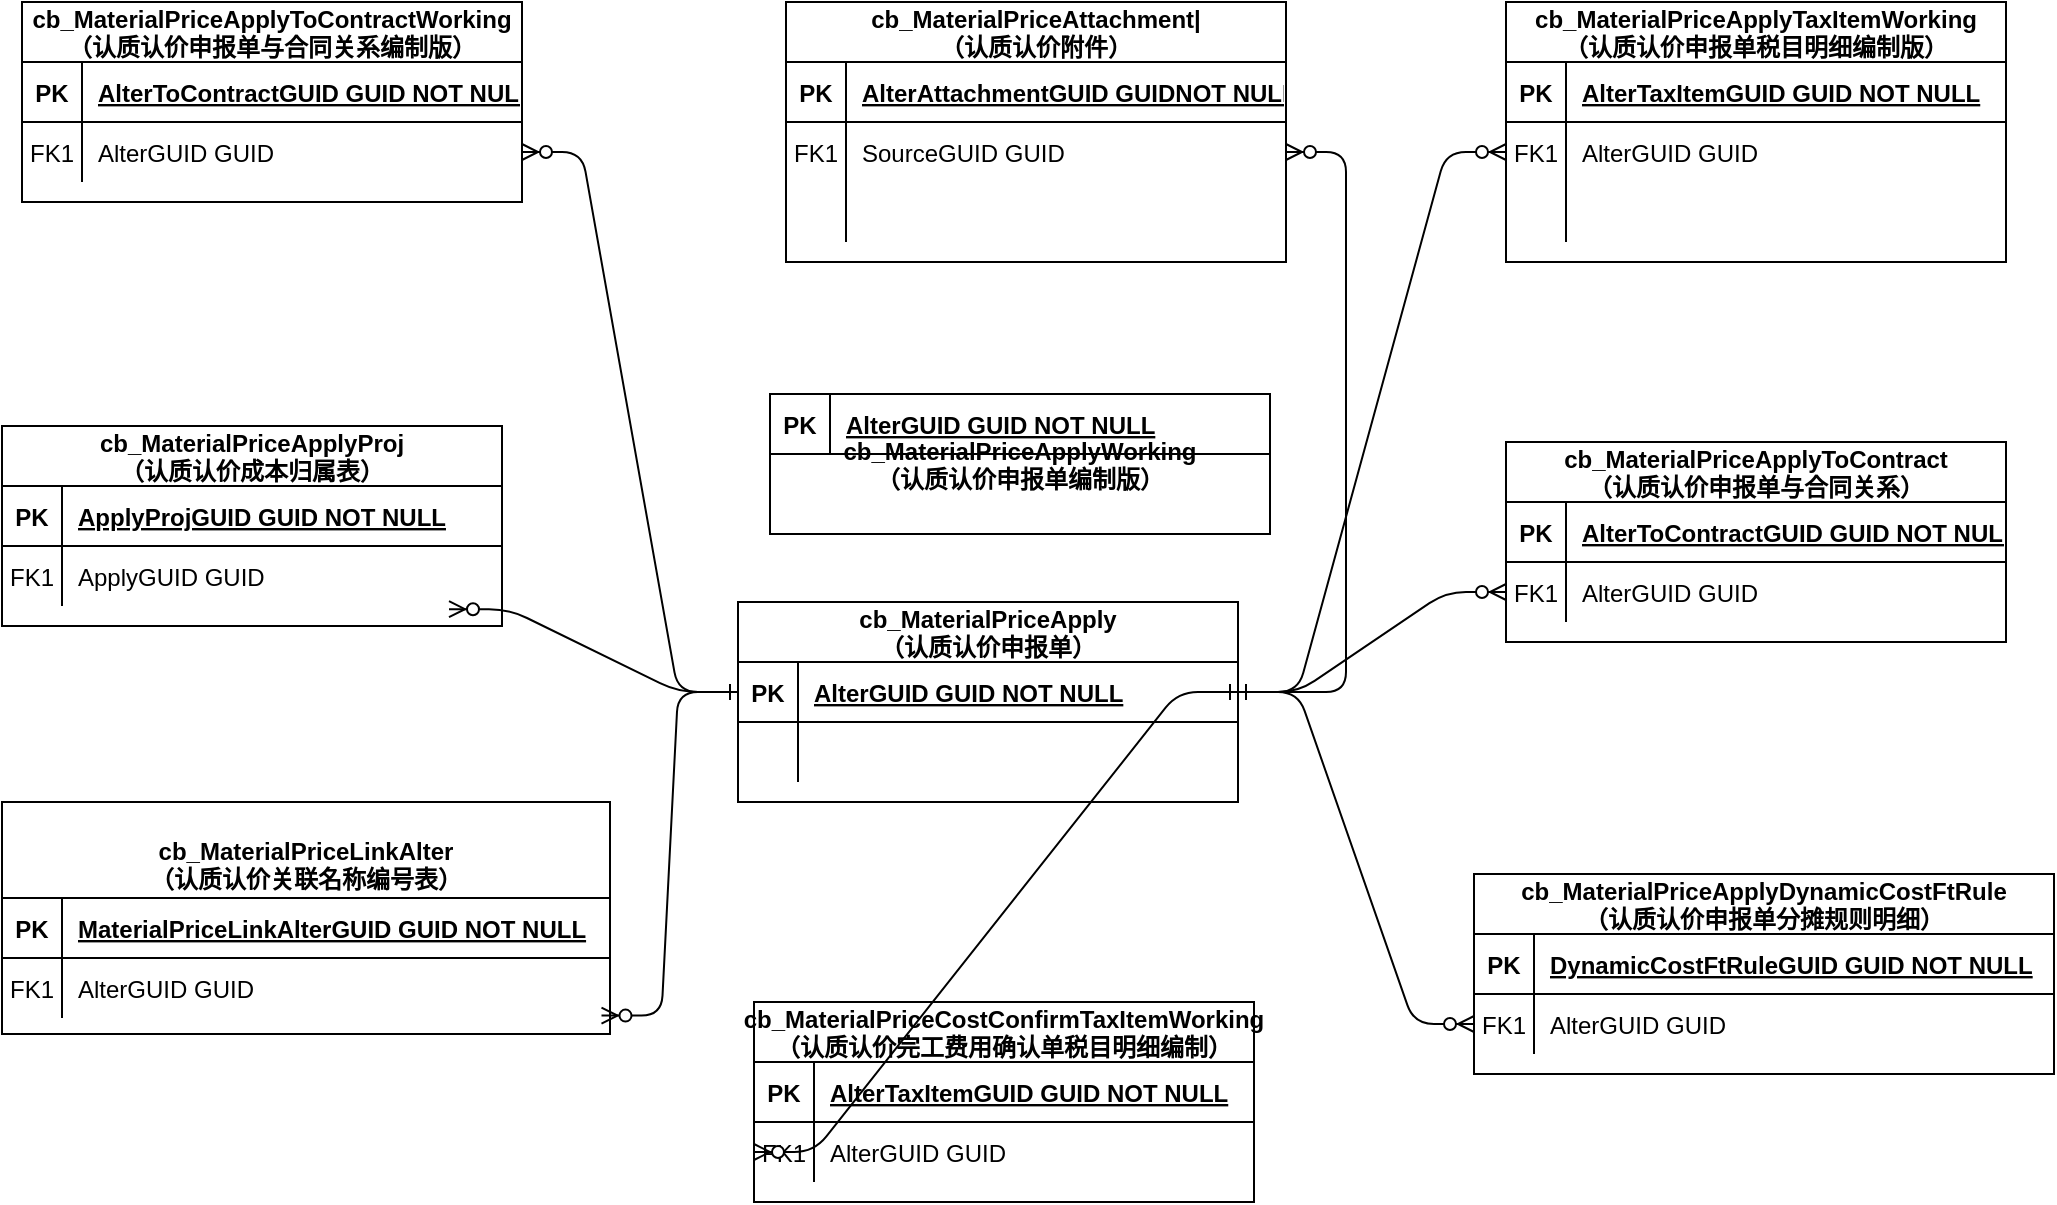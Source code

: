 <mxfile compressed="true" version="14.8.4" type="github"><diagram id="R2lEEEUBdFMjLlhIrx00" name="Page-1"><mxGraphModel dx="1550" dy="844" grid="1" gridSize="8" guides="1" tooltips="1" connect="1" arrows="1" fold="1" page="1" pageScale="1" pageWidth="1200" pageHeight="1920" math="0" shadow="0" extFonts="Permanent Marker^https://fonts.googleapis.com/css?family=Permanent+Marker"><root><mxCell id="0"/><mxCell id="1" parent="0"/><mxCell id="C-vyLk0tnHw3VtMMgP7b-1" value="" style="edgeStyle=entityRelationEdgeStyle;endArrow=ERzeroToMany;startArrow=ERone;endFill=1;startFill=0;" parent="1" source="C-vyLk0tnHw3VtMMgP7b-24" target="C-vyLk0tnHw3VtMMgP7b-6" edge="1"><mxGeometry width="100" height="100" relative="1" as="geometry"><mxPoint x="364" y="732" as="sourcePoint"/><mxPoint x="464" y="632" as="targetPoint"/></mxGeometry></mxCell><mxCell id="C-vyLk0tnHw3VtMMgP7b-12" value="" style="edgeStyle=entityRelationEdgeStyle;endArrow=ERzeroToMany;startArrow=ERone;endFill=1;startFill=0;" parent="1" source="C-vyLk0tnHw3VtMMgP7b-24" target="C-vyLk0tnHw3VtMMgP7b-17" edge="1"><mxGeometry width="100" height="100" relative="1" as="geometry"><mxPoint x="374" y="182" as="sourcePoint"/><mxPoint x="484" y="217" as="targetPoint"/></mxGeometry></mxCell><mxCell id="C-vyLk0tnHw3VtMMgP7b-2" value="cb_MaterialPriceAttachment|&#10;（认质认价附件）" style="shape=table;startSize=30;container=1;collapsible=1;childLayout=tableLayout;fixedRows=1;rowLines=0;fontStyle=1;align=center;resizeLast=1;" parent="1" vertex="1"><mxGeometry x="432" y="20" width="250" height="130" as="geometry"/></mxCell><mxCell id="C-vyLk0tnHw3VtMMgP7b-3" value="" style="shape=partialRectangle;collapsible=0;dropTarget=0;pointerEvents=0;fillColor=none;points=[[0,0.5],[1,0.5]];portConstraint=eastwest;top=0;left=0;right=0;bottom=1;" parent="C-vyLk0tnHw3VtMMgP7b-2" vertex="1"><mxGeometry y="30" width="250" height="30" as="geometry"/></mxCell><mxCell id="C-vyLk0tnHw3VtMMgP7b-4" value="PK" style="shape=partialRectangle;overflow=hidden;connectable=0;fillColor=none;top=0;left=0;bottom=0;right=0;fontStyle=1;" parent="C-vyLk0tnHw3VtMMgP7b-3" vertex="1"><mxGeometry width="30" height="30" as="geometry"/></mxCell><mxCell id="C-vyLk0tnHw3VtMMgP7b-5" value="AlterAttachmentGUID GUIDNOT NULL " style="shape=partialRectangle;overflow=hidden;connectable=0;fillColor=none;top=0;left=0;bottom=0;right=0;align=left;spacingLeft=6;fontStyle=5;" parent="C-vyLk0tnHw3VtMMgP7b-3" vertex="1"><mxGeometry x="30" width="220" height="30" as="geometry"/></mxCell><mxCell id="C-vyLk0tnHw3VtMMgP7b-6" value="" style="shape=partialRectangle;collapsible=0;dropTarget=0;pointerEvents=0;fillColor=none;points=[[0,0.5],[1,0.5]];portConstraint=eastwest;top=0;left=0;right=0;bottom=0;" parent="C-vyLk0tnHw3VtMMgP7b-2" vertex="1"><mxGeometry y="60" width="250" height="30" as="geometry"/></mxCell><mxCell id="C-vyLk0tnHw3VtMMgP7b-7" value="FK1" style="shape=partialRectangle;overflow=hidden;connectable=0;fillColor=none;top=0;left=0;bottom=0;right=0;" parent="C-vyLk0tnHw3VtMMgP7b-6" vertex="1"><mxGeometry width="30" height="30" as="geometry"/></mxCell><mxCell id="C-vyLk0tnHw3VtMMgP7b-8" value="SourceGUID GUID " style="shape=partialRectangle;overflow=hidden;connectable=0;fillColor=none;top=0;left=0;bottom=0;right=0;align=left;spacingLeft=6;" parent="C-vyLk0tnHw3VtMMgP7b-6" vertex="1"><mxGeometry x="30" width="220" height="30" as="geometry"/></mxCell><mxCell id="C-vyLk0tnHw3VtMMgP7b-9" value="" style="shape=partialRectangle;collapsible=0;dropTarget=0;pointerEvents=0;fillColor=none;points=[[0,0.5],[1,0.5]];portConstraint=eastwest;top=0;left=0;right=0;bottom=0;" parent="C-vyLk0tnHw3VtMMgP7b-2" vertex="1"><mxGeometry y="90" width="250" height="30" as="geometry"/></mxCell><mxCell id="C-vyLk0tnHw3VtMMgP7b-10" value="" style="shape=partialRectangle;overflow=hidden;connectable=0;fillColor=none;top=0;left=0;bottom=0;right=0;" parent="C-vyLk0tnHw3VtMMgP7b-9" vertex="1"><mxGeometry width="30" height="30" as="geometry"/></mxCell><mxCell id="C-vyLk0tnHw3VtMMgP7b-11" value="" style="shape=partialRectangle;overflow=hidden;connectable=0;fillColor=none;top=0;left=0;bottom=0;right=0;align=left;spacingLeft=6;" parent="C-vyLk0tnHw3VtMMgP7b-9" vertex="1"><mxGeometry x="30" width="220" height="30" as="geometry"/></mxCell><mxCell id="C-vyLk0tnHw3VtMMgP7b-13" value="cb_MaterialPriceApplyTaxItemWorking&#10;（认质认价申报单税目明细编制版）" style="shape=table;startSize=30;container=1;collapsible=1;childLayout=tableLayout;fixedRows=1;rowLines=0;fontStyle=1;align=center;resizeLast=1;" parent="1" vertex="1"><mxGeometry x="792" y="20" width="250" height="130" as="geometry"/></mxCell><mxCell id="C-vyLk0tnHw3VtMMgP7b-14" value="" style="shape=partialRectangle;collapsible=0;dropTarget=0;pointerEvents=0;fillColor=none;points=[[0,0.5],[1,0.5]];portConstraint=eastwest;top=0;left=0;right=0;bottom=1;" parent="C-vyLk0tnHw3VtMMgP7b-13" vertex="1"><mxGeometry y="30" width="250" height="30" as="geometry"/></mxCell><mxCell id="C-vyLk0tnHw3VtMMgP7b-15" value="PK" style="shape=partialRectangle;overflow=hidden;connectable=0;fillColor=none;top=0;left=0;bottom=0;right=0;fontStyle=1;" parent="C-vyLk0tnHw3VtMMgP7b-14" vertex="1"><mxGeometry width="30" height="30" as="geometry"/></mxCell><mxCell id="C-vyLk0tnHw3VtMMgP7b-16" value="AlterTaxItemGUID GUID NOT NULL " style="shape=partialRectangle;overflow=hidden;connectable=0;fillColor=none;top=0;left=0;bottom=0;right=0;align=left;spacingLeft=6;fontStyle=5;" parent="C-vyLk0tnHw3VtMMgP7b-14" vertex="1"><mxGeometry x="30" width="220" height="30" as="geometry"/></mxCell><mxCell id="C-vyLk0tnHw3VtMMgP7b-17" value="" style="shape=partialRectangle;collapsible=0;dropTarget=0;pointerEvents=0;fillColor=none;points=[[0,0.5],[1,0.5]];portConstraint=eastwest;top=0;left=0;right=0;bottom=0;" parent="C-vyLk0tnHw3VtMMgP7b-13" vertex="1"><mxGeometry y="60" width="250" height="30" as="geometry"/></mxCell><mxCell id="C-vyLk0tnHw3VtMMgP7b-18" value="FK1" style="shape=partialRectangle;overflow=hidden;connectable=0;fillColor=none;top=0;left=0;bottom=0;right=0;" parent="C-vyLk0tnHw3VtMMgP7b-17" vertex="1"><mxGeometry width="30" height="30" as="geometry"/></mxCell><mxCell id="C-vyLk0tnHw3VtMMgP7b-19" value="AlterGUID GUID " style="shape=partialRectangle;overflow=hidden;connectable=0;fillColor=none;top=0;left=0;bottom=0;right=0;align=left;spacingLeft=6;" parent="C-vyLk0tnHw3VtMMgP7b-17" vertex="1"><mxGeometry x="30" width="220" height="30" as="geometry"/></mxCell><mxCell id="C-vyLk0tnHw3VtMMgP7b-20" value="" style="shape=partialRectangle;collapsible=0;dropTarget=0;pointerEvents=0;fillColor=none;points=[[0,0.5],[1,0.5]];portConstraint=eastwest;top=0;left=0;right=0;bottom=0;" parent="C-vyLk0tnHw3VtMMgP7b-13" vertex="1"><mxGeometry y="90" width="250" height="30" as="geometry"/></mxCell><mxCell id="C-vyLk0tnHw3VtMMgP7b-21" value="" style="shape=partialRectangle;overflow=hidden;connectable=0;fillColor=none;top=0;left=0;bottom=0;right=0;" parent="C-vyLk0tnHw3VtMMgP7b-20" vertex="1"><mxGeometry width="30" height="30" as="geometry"/></mxCell><mxCell id="C-vyLk0tnHw3VtMMgP7b-22" value="" style="shape=partialRectangle;overflow=hidden;connectable=0;fillColor=none;top=0;left=0;bottom=0;right=0;align=left;spacingLeft=6;" parent="C-vyLk0tnHw3VtMMgP7b-20" vertex="1"><mxGeometry x="30" width="220" height="30" as="geometry"/></mxCell><mxCell id="C-vyLk0tnHw3VtMMgP7b-23" value="cb_MaterialPriceApply&#10;（认质认价申报单）" style="shape=table;startSize=30;container=1;collapsible=1;childLayout=tableLayout;fixedRows=1;rowLines=0;fontStyle=1;align=center;resizeLast=1;" parent="1" vertex="1"><mxGeometry x="408" y="320" width="250" height="100" as="geometry"/></mxCell><mxCell id="C-vyLk0tnHw3VtMMgP7b-24" value="" style="shape=partialRectangle;collapsible=0;dropTarget=0;pointerEvents=0;fillColor=none;points=[[0,0.5],[1,0.5]];portConstraint=eastwest;top=0;left=0;right=0;bottom=1;" parent="C-vyLk0tnHw3VtMMgP7b-23" vertex="1"><mxGeometry y="30" width="250" height="30" as="geometry"/></mxCell><mxCell id="C-vyLk0tnHw3VtMMgP7b-25" value="PK" style="shape=partialRectangle;overflow=hidden;connectable=0;fillColor=none;top=0;left=0;bottom=0;right=0;fontStyle=1;" parent="C-vyLk0tnHw3VtMMgP7b-24" vertex="1"><mxGeometry width="30" height="30" as="geometry"/></mxCell><mxCell id="C-vyLk0tnHw3VtMMgP7b-26" value="AlterGUID GUID NOT NULL " style="shape=partialRectangle;overflow=hidden;connectable=0;fillColor=none;top=0;left=0;bottom=0;right=0;align=left;spacingLeft=6;fontStyle=5;" parent="C-vyLk0tnHw3VtMMgP7b-24" vertex="1"><mxGeometry x="30" width="220" height="30" as="geometry"/></mxCell><mxCell id="C-vyLk0tnHw3VtMMgP7b-27" value="" style="shape=partialRectangle;collapsible=0;dropTarget=0;pointerEvents=0;fillColor=none;points=[[0,0.5],[1,0.5]];portConstraint=eastwest;top=0;left=0;right=0;bottom=0;" parent="C-vyLk0tnHw3VtMMgP7b-23" vertex="1"><mxGeometry y="60" width="250" height="30" as="geometry"/></mxCell><mxCell id="C-vyLk0tnHw3VtMMgP7b-28" value="" style="shape=partialRectangle;overflow=hidden;connectable=0;fillColor=none;top=0;left=0;bottom=0;right=0;" parent="C-vyLk0tnHw3VtMMgP7b-27" vertex="1"><mxGeometry width="30" height="30" as="geometry"/></mxCell><mxCell id="C-vyLk0tnHw3VtMMgP7b-29" value="" style="shape=partialRectangle;overflow=hidden;connectable=0;fillColor=none;top=0;left=0;bottom=0;right=0;align=left;spacingLeft=6;" parent="C-vyLk0tnHw3VtMMgP7b-27" vertex="1"><mxGeometry x="30" width="220" height="30" as="geometry"/></mxCell><mxCell id="GNMlt4lICyYsORK2mgcK-3" value="cb_MaterialPriceCostConfirmTaxItemWorking&#10;（认质认价完工费用确认单税目明细编制）" style="shape=table;startSize=30;container=1;collapsible=1;childLayout=tableLayout;fixedRows=1;rowLines=0;fontStyle=1;align=center;resizeLast=1;" vertex="1" parent="1"><mxGeometry x="416" y="520" width="250" height="100" as="geometry"/></mxCell><mxCell id="GNMlt4lICyYsORK2mgcK-4" value="" style="shape=partialRectangle;collapsible=0;dropTarget=0;pointerEvents=0;fillColor=none;points=[[0,0.5],[1,0.5]];portConstraint=eastwest;top=0;left=0;right=0;bottom=1;" vertex="1" parent="GNMlt4lICyYsORK2mgcK-3"><mxGeometry y="30" width="250" height="30" as="geometry"/></mxCell><mxCell id="GNMlt4lICyYsORK2mgcK-5" value="PK" style="shape=partialRectangle;overflow=hidden;connectable=0;fillColor=none;top=0;left=0;bottom=0;right=0;fontStyle=1;" vertex="1" parent="GNMlt4lICyYsORK2mgcK-4"><mxGeometry width="30" height="30" as="geometry"/></mxCell><mxCell id="GNMlt4lICyYsORK2mgcK-6" value="AlterTaxItemGUID GUID NOT NULL " style="shape=partialRectangle;overflow=hidden;connectable=0;fillColor=none;top=0;left=0;bottom=0;right=0;align=left;spacingLeft=6;fontStyle=5;" vertex="1" parent="GNMlt4lICyYsORK2mgcK-4"><mxGeometry x="30" width="220" height="30" as="geometry"/></mxCell><mxCell id="GNMlt4lICyYsORK2mgcK-7" value="" style="shape=partialRectangle;collapsible=0;dropTarget=0;pointerEvents=0;fillColor=none;points=[[0,0.5],[1,0.5]];portConstraint=eastwest;top=0;left=0;right=0;bottom=0;" vertex="1" parent="GNMlt4lICyYsORK2mgcK-3"><mxGeometry y="60" width="250" height="30" as="geometry"/></mxCell><mxCell id="GNMlt4lICyYsORK2mgcK-8" value="FK1" style="shape=partialRectangle;overflow=hidden;connectable=0;fillColor=none;top=0;left=0;bottom=0;right=0;" vertex="1" parent="GNMlt4lICyYsORK2mgcK-7"><mxGeometry width="30" height="30" as="geometry"/></mxCell><mxCell id="GNMlt4lICyYsORK2mgcK-9" value="AlterGUID GUID" style="shape=partialRectangle;overflow=hidden;connectable=0;fillColor=none;top=0;left=0;bottom=0;right=0;align=left;spacingLeft=6;" vertex="1" parent="GNMlt4lICyYsORK2mgcK-7"><mxGeometry x="30" width="220" height="30" as="geometry"/></mxCell><mxCell id="GNMlt4lICyYsORK2mgcK-11" value="cb_MaterialPriceApplyToContract&#10;（认质认价申报单与合同关系）" style="shape=table;startSize=30;container=1;collapsible=1;childLayout=tableLayout;fixedRows=1;rowLines=0;fontStyle=1;align=center;resizeLast=1;" vertex="1" parent="1"><mxGeometry x="792" y="240" width="250" height="100" as="geometry"/></mxCell><mxCell id="GNMlt4lICyYsORK2mgcK-12" value="" style="shape=partialRectangle;collapsible=0;dropTarget=0;pointerEvents=0;fillColor=none;points=[[0,0.5],[1,0.5]];portConstraint=eastwest;top=0;left=0;right=0;bottom=1;" vertex="1" parent="GNMlt4lICyYsORK2mgcK-11"><mxGeometry y="30" width="250" height="30" as="geometry"/></mxCell><mxCell id="GNMlt4lICyYsORK2mgcK-13" value="PK" style="shape=partialRectangle;overflow=hidden;connectable=0;fillColor=none;top=0;left=0;bottom=0;right=0;fontStyle=1;" vertex="1" parent="GNMlt4lICyYsORK2mgcK-12"><mxGeometry width="30" height="30" as="geometry"/></mxCell><mxCell id="GNMlt4lICyYsORK2mgcK-14" value="AlterToContractGUID GUID NOT NULL " style="shape=partialRectangle;overflow=hidden;connectable=0;fillColor=none;top=0;left=0;bottom=0;right=0;align=left;spacingLeft=6;fontStyle=5;" vertex="1" parent="GNMlt4lICyYsORK2mgcK-12"><mxGeometry x="30" width="220" height="30" as="geometry"/></mxCell><mxCell id="GNMlt4lICyYsORK2mgcK-15" value="" style="shape=partialRectangle;collapsible=0;dropTarget=0;pointerEvents=0;fillColor=none;points=[[0,0.5],[1,0.5]];portConstraint=eastwest;top=0;left=0;right=0;bottom=0;" vertex="1" parent="GNMlt4lICyYsORK2mgcK-11"><mxGeometry y="60" width="250" height="30" as="geometry"/></mxCell><mxCell id="GNMlt4lICyYsORK2mgcK-16" value="FK1" style="shape=partialRectangle;overflow=hidden;connectable=0;fillColor=none;top=0;left=0;bottom=0;right=0;" vertex="1" parent="GNMlt4lICyYsORK2mgcK-15"><mxGeometry width="30" height="30" as="geometry"/></mxCell><mxCell id="GNMlt4lICyYsORK2mgcK-17" value="AlterGUID GUID" style="shape=partialRectangle;overflow=hidden;connectable=0;fillColor=none;top=0;left=0;bottom=0;right=0;align=left;spacingLeft=6;" vertex="1" parent="GNMlt4lICyYsORK2mgcK-15"><mxGeometry x="30" width="220" height="30" as="geometry"/></mxCell><mxCell id="GNMlt4lICyYsORK2mgcK-21" value="cb_MaterialPriceApplyDynamicCostFtRule&#10;（认质认价申报单分摊规则明细）" style="shape=table;startSize=30;container=1;collapsible=1;childLayout=tableLayout;fixedRows=1;rowLines=0;fontStyle=1;align=center;resizeLast=1;" vertex="1" parent="1"><mxGeometry x="776" y="456" width="290" height="100" as="geometry"/></mxCell><mxCell id="GNMlt4lICyYsORK2mgcK-22" value="" style="shape=partialRectangle;collapsible=0;dropTarget=0;pointerEvents=0;fillColor=none;points=[[0,0.5],[1,0.5]];portConstraint=eastwest;top=0;left=0;right=0;bottom=1;" vertex="1" parent="GNMlt4lICyYsORK2mgcK-21"><mxGeometry y="30" width="290" height="30" as="geometry"/></mxCell><mxCell id="GNMlt4lICyYsORK2mgcK-23" value="PK" style="shape=partialRectangle;overflow=hidden;connectable=0;fillColor=none;top=0;left=0;bottom=0;right=0;fontStyle=1;" vertex="1" parent="GNMlt4lICyYsORK2mgcK-22"><mxGeometry width="30" height="30" as="geometry"/></mxCell><mxCell id="GNMlt4lICyYsORK2mgcK-24" value="DynamicCostFtRuleGUID GUID NOT NULL " style="shape=partialRectangle;overflow=hidden;connectable=0;fillColor=none;top=0;left=0;bottom=0;right=0;align=left;spacingLeft=6;fontStyle=5;" vertex="1" parent="GNMlt4lICyYsORK2mgcK-22"><mxGeometry x="30" width="260" height="30" as="geometry"/></mxCell><mxCell id="GNMlt4lICyYsORK2mgcK-25" value="" style="shape=partialRectangle;collapsible=0;dropTarget=0;pointerEvents=0;fillColor=none;points=[[0,0.5],[1,0.5]];portConstraint=eastwest;top=0;left=0;right=0;bottom=0;" vertex="1" parent="GNMlt4lICyYsORK2mgcK-21"><mxGeometry y="60" width="290" height="30" as="geometry"/></mxCell><mxCell id="GNMlt4lICyYsORK2mgcK-26" value="FK1" style="shape=partialRectangle;overflow=hidden;connectable=0;fillColor=none;top=0;left=0;bottom=0;right=0;" vertex="1" parent="GNMlt4lICyYsORK2mgcK-25"><mxGeometry width="30" height="30" as="geometry"/></mxCell><mxCell id="GNMlt4lICyYsORK2mgcK-27" value="AlterGUID GUID" style="shape=partialRectangle;overflow=hidden;connectable=0;fillColor=none;top=0;left=0;bottom=0;right=0;align=left;spacingLeft=6;" vertex="1" parent="GNMlt4lICyYsORK2mgcK-25"><mxGeometry x="30" width="260" height="30" as="geometry"/></mxCell><mxCell id="GNMlt4lICyYsORK2mgcK-31" value="" style="edgeStyle=entityRelationEdgeStyle;endArrow=ERzeroToMany;startArrow=ERone;endFill=1;startFill=0;" edge="1" parent="1" source="C-vyLk0tnHw3VtMMgP7b-24" target="GNMlt4lICyYsORK2mgcK-15"><mxGeometry width="100" height="100" relative="1" as="geometry"><mxPoint x="404" y="182" as="sourcePoint"/><mxPoint x="534" y="407" as="targetPoint"/></mxGeometry></mxCell><mxCell id="GNMlt4lICyYsORK2mgcK-32" value="" style="edgeStyle=entityRelationEdgeStyle;endArrow=ERzeroToMany;startArrow=ERone;endFill=1;startFill=0;" edge="1" parent="1" source="C-vyLk0tnHw3VtMMgP7b-24" target="GNMlt4lICyYsORK2mgcK-25"><mxGeometry width="100" height="100" relative="1" as="geometry"><mxPoint x="406" y="368" as="sourcePoint"/><mxPoint x="868" y="528" as="targetPoint"/></mxGeometry></mxCell><mxCell id="GNMlt4lICyYsORK2mgcK-33" value="" style="edgeStyle=entityRelationEdgeStyle;endArrow=ERzeroToMany;startArrow=ERone;endFill=1;startFill=0;entryX=0;entryY=0.75;entryDx=0;entryDy=0;exitX=1;exitY=0.5;exitDx=0;exitDy=0;" edge="1" parent="1" source="C-vyLk0tnHw3VtMMgP7b-24" target="GNMlt4lICyYsORK2mgcK-3"><mxGeometry width="100" height="100" relative="1" as="geometry"><mxPoint x="374" y="162" as="sourcePoint"/><mxPoint x="524" y="507" as="targetPoint"/></mxGeometry></mxCell><mxCell id="GNMlt4lICyYsORK2mgcK-34" value="cb_MaterialPriceApplyToContractWorking&#10;（认质认价申报单与合同关系编制版）" style="shape=table;startSize=30;container=1;collapsible=1;childLayout=tableLayout;fixedRows=1;rowLines=0;fontStyle=1;align=center;resizeLast=1;" vertex="1" parent="1"><mxGeometry x="50" y="20" width="250" height="100" as="geometry"/></mxCell><mxCell id="GNMlt4lICyYsORK2mgcK-35" value="" style="shape=partialRectangle;collapsible=0;dropTarget=0;pointerEvents=0;fillColor=none;points=[[0,0.5],[1,0.5]];portConstraint=eastwest;top=0;left=0;right=0;bottom=1;" vertex="1" parent="GNMlt4lICyYsORK2mgcK-34"><mxGeometry y="30" width="250" height="30" as="geometry"/></mxCell><mxCell id="GNMlt4lICyYsORK2mgcK-36" value="PK" style="shape=partialRectangle;overflow=hidden;connectable=0;fillColor=none;top=0;left=0;bottom=0;right=0;fontStyle=1;" vertex="1" parent="GNMlt4lICyYsORK2mgcK-35"><mxGeometry width="30" height="30" as="geometry"/></mxCell><mxCell id="GNMlt4lICyYsORK2mgcK-37" value="AlterToContractGUID GUID NOT NULL " style="shape=partialRectangle;overflow=hidden;connectable=0;fillColor=none;top=0;left=0;bottom=0;right=0;align=left;spacingLeft=6;fontStyle=5;" vertex="1" parent="GNMlt4lICyYsORK2mgcK-35"><mxGeometry x="30" width="220" height="30" as="geometry"/></mxCell><mxCell id="GNMlt4lICyYsORK2mgcK-38" value="" style="shape=partialRectangle;collapsible=0;dropTarget=0;pointerEvents=0;fillColor=none;points=[[0,0.5],[1,0.5]];portConstraint=eastwest;top=0;left=0;right=0;bottom=0;" vertex="1" parent="GNMlt4lICyYsORK2mgcK-34"><mxGeometry y="60" width="250" height="30" as="geometry"/></mxCell><mxCell id="GNMlt4lICyYsORK2mgcK-39" value="FK1" style="shape=partialRectangle;overflow=hidden;connectable=0;fillColor=none;top=0;left=0;bottom=0;right=0;" vertex="1" parent="GNMlt4lICyYsORK2mgcK-38"><mxGeometry width="30" height="30" as="geometry"/></mxCell><mxCell id="GNMlt4lICyYsORK2mgcK-40" value="AlterGUID GUID" style="shape=partialRectangle;overflow=hidden;connectable=0;fillColor=none;top=0;left=0;bottom=0;right=0;align=left;spacingLeft=6;" vertex="1" parent="GNMlt4lICyYsORK2mgcK-38"><mxGeometry x="30" width="220" height="30" as="geometry"/></mxCell><mxCell id="GNMlt4lICyYsORK2mgcK-41" value="cb_MaterialPriceApplyWorking&#10;（认质认价申报单编制版）" style="shape=table;startSize=0;container=1;collapsible=1;childLayout=tableLayout;fixedRows=1;rowLines=0;fontStyle=1;align=center;resizeLast=1;" vertex="1" parent="1"><mxGeometry x="424" y="216" width="250" height="70" as="geometry"/></mxCell><mxCell id="GNMlt4lICyYsORK2mgcK-42" value="" style="shape=partialRectangle;collapsible=0;dropTarget=0;pointerEvents=0;fillColor=none;points=[[0,0.5],[1,0.5]];portConstraint=eastwest;top=0;left=0;right=0;bottom=1;" vertex="1" parent="GNMlt4lICyYsORK2mgcK-41"><mxGeometry width="250" height="30" as="geometry"/></mxCell><mxCell id="GNMlt4lICyYsORK2mgcK-43" value="PK" style="shape=partialRectangle;overflow=hidden;connectable=0;fillColor=none;top=0;left=0;bottom=0;right=0;fontStyle=1;" vertex="1" parent="GNMlt4lICyYsORK2mgcK-42"><mxGeometry width="30" height="30" as="geometry"/></mxCell><mxCell id="GNMlt4lICyYsORK2mgcK-44" value="AlterGUID GUID NOT NULL " style="shape=partialRectangle;overflow=hidden;connectable=0;fillColor=none;top=0;left=0;bottom=0;right=0;align=left;spacingLeft=6;fontStyle=5;" vertex="1" parent="GNMlt4lICyYsORK2mgcK-42"><mxGeometry x="30" width="220" height="30" as="geometry"/></mxCell><mxCell id="GNMlt4lICyYsORK2mgcK-48" value="cb_MaterialPriceApplyProj&#10;（认质认价成本归属表）" style="shape=table;startSize=30;container=1;collapsible=1;childLayout=tableLayout;fixedRows=1;rowLines=0;fontStyle=1;align=center;resizeLast=1;" vertex="1" parent="1"><mxGeometry x="40" y="232" width="250" height="100" as="geometry"/></mxCell><mxCell id="GNMlt4lICyYsORK2mgcK-49" value="" style="shape=partialRectangle;collapsible=0;dropTarget=0;pointerEvents=0;fillColor=none;points=[[0,0.5],[1,0.5]];portConstraint=eastwest;top=0;left=0;right=0;bottom=1;" vertex="1" parent="GNMlt4lICyYsORK2mgcK-48"><mxGeometry y="30" width="250" height="30" as="geometry"/></mxCell><mxCell id="GNMlt4lICyYsORK2mgcK-50" value="PK" style="shape=partialRectangle;overflow=hidden;connectable=0;fillColor=none;top=0;left=0;bottom=0;right=0;fontStyle=1;" vertex="1" parent="GNMlt4lICyYsORK2mgcK-49"><mxGeometry width="30" height="30" as="geometry"/></mxCell><mxCell id="GNMlt4lICyYsORK2mgcK-51" value="ApplyProjGUID GUID NOT NULL " style="shape=partialRectangle;overflow=hidden;connectable=0;fillColor=none;top=0;left=0;bottom=0;right=0;align=left;spacingLeft=6;fontStyle=5;" vertex="1" parent="GNMlt4lICyYsORK2mgcK-49"><mxGeometry x="30" width="220" height="30" as="geometry"/></mxCell><mxCell id="GNMlt4lICyYsORK2mgcK-52" value="" style="shape=partialRectangle;collapsible=0;dropTarget=0;pointerEvents=0;fillColor=none;points=[[0,0.5],[1,0.5]];portConstraint=eastwest;top=0;left=0;right=0;bottom=0;" vertex="1" parent="GNMlt4lICyYsORK2mgcK-48"><mxGeometry y="60" width="250" height="30" as="geometry"/></mxCell><mxCell id="GNMlt4lICyYsORK2mgcK-53" value="FK1" style="shape=partialRectangle;overflow=hidden;connectable=0;fillColor=none;top=0;left=0;bottom=0;right=0;" vertex="1" parent="GNMlt4lICyYsORK2mgcK-52"><mxGeometry width="30" height="30" as="geometry"/></mxCell><mxCell id="GNMlt4lICyYsORK2mgcK-54" value="ApplyGUID GUID" style="shape=partialRectangle;overflow=hidden;connectable=0;fillColor=none;top=0;left=0;bottom=0;right=0;align=left;spacingLeft=6;" vertex="1" parent="GNMlt4lICyYsORK2mgcK-52"><mxGeometry x="30" width="220" height="30" as="geometry"/></mxCell><mxCell id="GNMlt4lICyYsORK2mgcK-56" value="&#10;cb_MaterialPriceLinkAlter&#10;（认质认价关联名称编号表）" style="shape=table;startSize=48;container=1;collapsible=1;childLayout=tableLayout;fixedRows=1;rowLines=0;fontStyle=1;align=center;resizeLast=1;" vertex="1" parent="1"><mxGeometry x="40" y="420" width="304" height="116" as="geometry"/></mxCell><mxCell id="GNMlt4lICyYsORK2mgcK-57" value="" style="shape=partialRectangle;collapsible=0;dropTarget=0;pointerEvents=0;fillColor=none;points=[[0,0.5],[1,0.5]];portConstraint=eastwest;top=0;left=0;right=0;bottom=1;" vertex="1" parent="GNMlt4lICyYsORK2mgcK-56"><mxGeometry y="48" width="304" height="30" as="geometry"/></mxCell><mxCell id="GNMlt4lICyYsORK2mgcK-58" value="PK" style="shape=partialRectangle;overflow=hidden;connectable=0;fillColor=none;top=0;left=0;bottom=0;right=0;fontStyle=1;" vertex="1" parent="GNMlt4lICyYsORK2mgcK-57"><mxGeometry width="30" height="30" as="geometry"/></mxCell><mxCell id="GNMlt4lICyYsORK2mgcK-59" value="MaterialPriceLinkAlterGUID GUID NOT NULL " style="shape=partialRectangle;overflow=hidden;connectable=0;fillColor=none;top=0;left=0;bottom=0;right=0;align=left;spacingLeft=6;fontStyle=5;" vertex="1" parent="GNMlt4lICyYsORK2mgcK-57"><mxGeometry x="30" width="274" height="30" as="geometry"/></mxCell><mxCell id="GNMlt4lICyYsORK2mgcK-60" value="" style="shape=partialRectangle;collapsible=0;dropTarget=0;pointerEvents=0;fillColor=none;points=[[0,0.5],[1,0.5]];portConstraint=eastwest;top=0;left=0;right=0;bottom=0;" vertex="1" parent="GNMlt4lICyYsORK2mgcK-56"><mxGeometry y="78" width="304" height="30" as="geometry"/></mxCell><mxCell id="GNMlt4lICyYsORK2mgcK-61" value="FK1" style="shape=partialRectangle;overflow=hidden;connectable=0;fillColor=none;top=0;left=0;bottom=0;right=0;" vertex="1" parent="GNMlt4lICyYsORK2mgcK-60"><mxGeometry width="30" height="30" as="geometry"/></mxCell><mxCell id="GNMlt4lICyYsORK2mgcK-62" value="AlterGUID GUID" style="shape=partialRectangle;overflow=hidden;connectable=0;fillColor=none;top=0;left=0;bottom=0;right=0;align=left;spacingLeft=6;" vertex="1" parent="GNMlt4lICyYsORK2mgcK-60"><mxGeometry x="30" width="274" height="30" as="geometry"/></mxCell><mxCell id="GNMlt4lICyYsORK2mgcK-63" value="" style="edgeStyle=entityRelationEdgeStyle;endArrow=ERzeroToMany;startArrow=ERone;endFill=1;startFill=0;entryX=0.986;entryY=0.96;entryDx=0;entryDy=0;entryPerimeter=0;" edge="1" parent="1" source="C-vyLk0tnHw3VtMMgP7b-24" target="GNMlt4lICyYsORK2mgcK-60"><mxGeometry width="100" height="100" relative="1" as="geometry"><mxPoint x="640" y="360" as="sourcePoint"/><mxPoint x="886" y="846" as="targetPoint"/></mxGeometry></mxCell><mxCell id="GNMlt4lICyYsORK2mgcK-64" value="" style="edgeStyle=entityRelationEdgeStyle;endArrow=ERzeroToMany;startArrow=ERone;endFill=1;startFill=0;entryX=1;entryY=0.5;entryDx=0;entryDy=0;" edge="1" parent="1" source="C-vyLk0tnHw3VtMMgP7b-24" target="GNMlt4lICyYsORK2mgcK-38"><mxGeometry width="100" height="100" relative="1" as="geometry"><mxPoint x="416" y="373" as="sourcePoint"/><mxPoint x="403.744" y="738.8" as="targetPoint"/></mxGeometry></mxCell><mxCell id="GNMlt4lICyYsORK2mgcK-65" value="" style="edgeStyle=entityRelationEdgeStyle;endArrow=ERzeroToMany;startArrow=ERone;endFill=1;startFill=0;entryX=0.894;entryY=1.053;entryDx=0;entryDy=0;entryPerimeter=0;" edge="1" parent="1" source="C-vyLk0tnHw3VtMMgP7b-24" target="GNMlt4lICyYsORK2mgcK-52"><mxGeometry width="100" height="100" relative="1" as="geometry"><mxPoint x="378" y="428" as="sourcePoint"/><mxPoint x="270" y="158" as="targetPoint"/></mxGeometry></mxCell></root></mxGraphModel></diagram></mxfile>